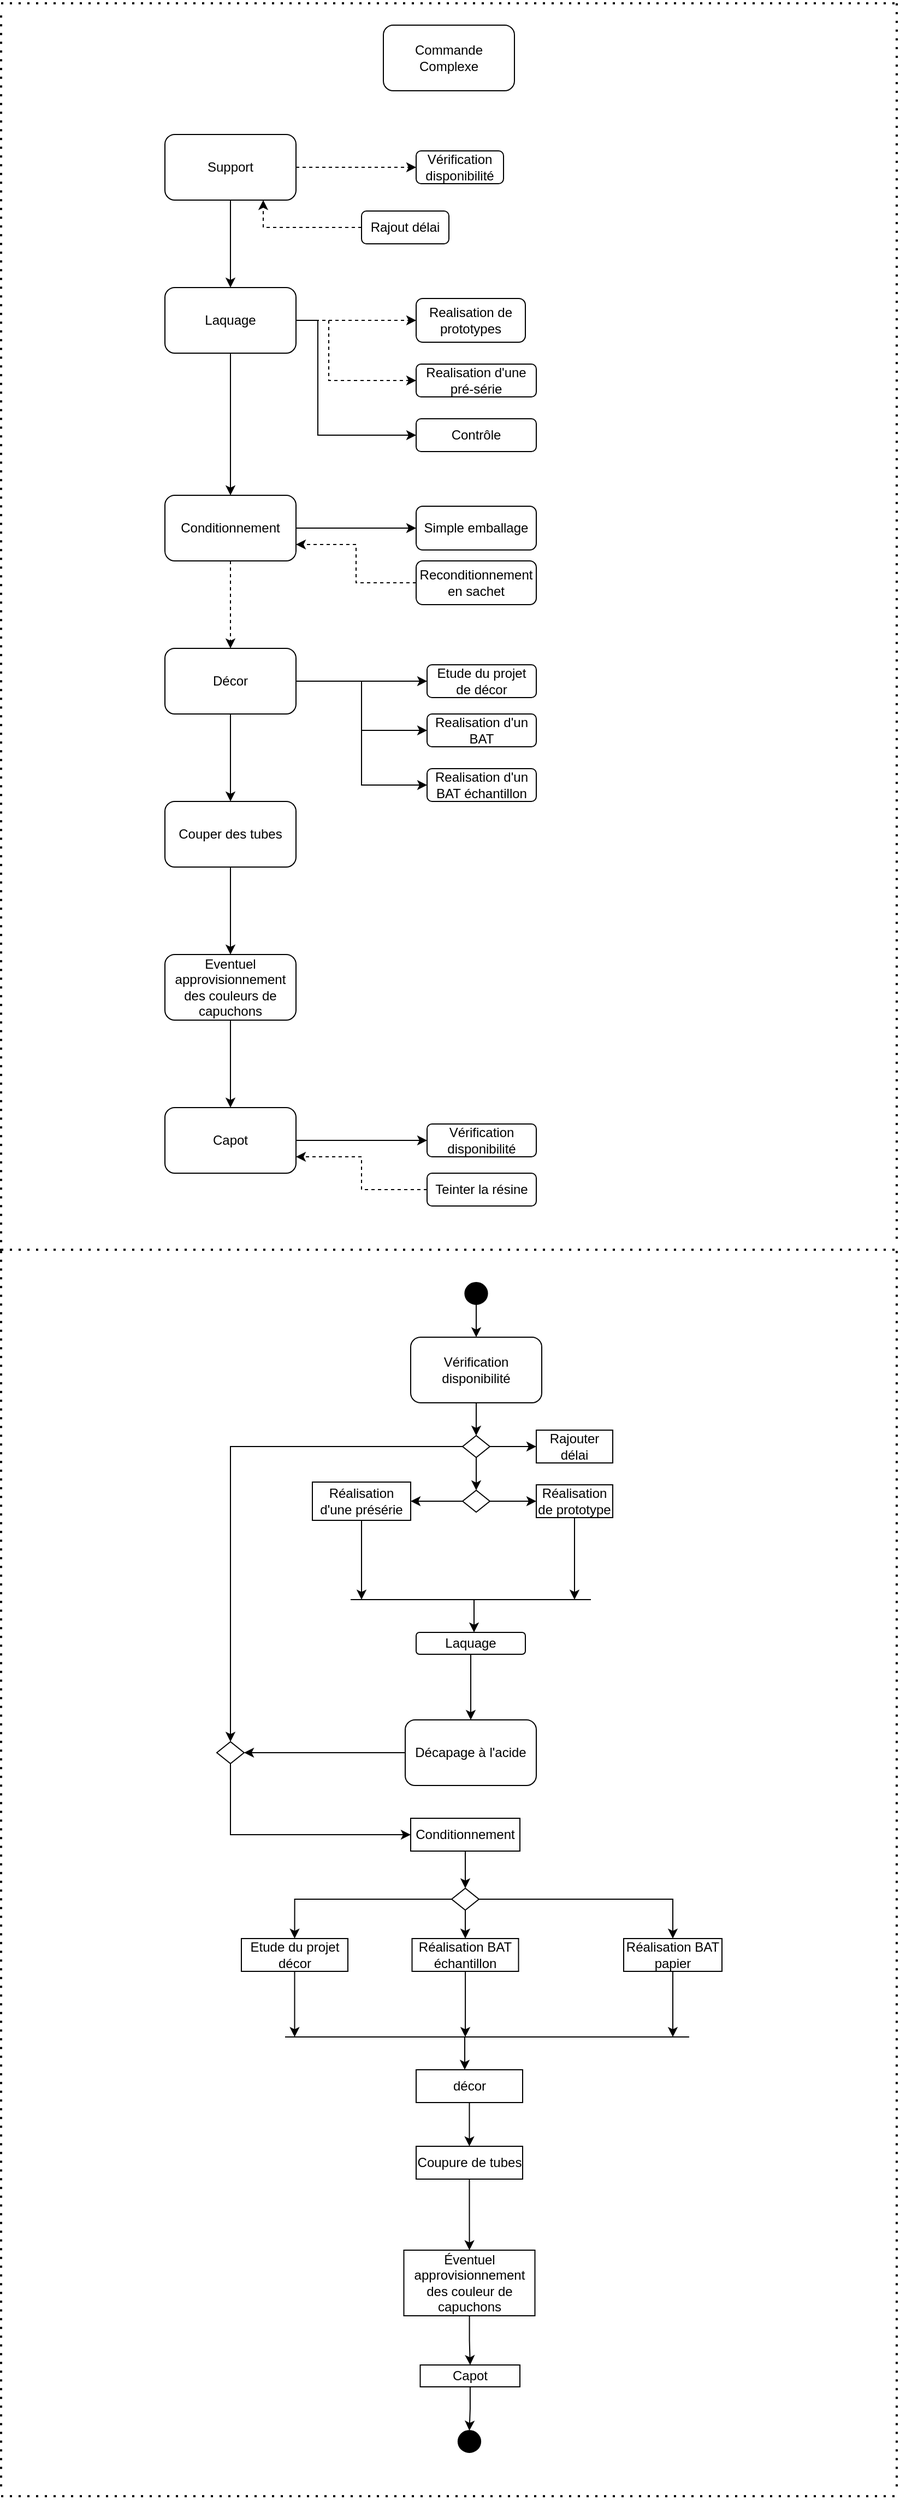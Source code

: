 <mxfile version="15.7.0" type="github">
  <diagram id="se_EdWjztJK8_XPempFn" name="Page-1">
    <mxGraphModel dx="3258" dy="971" grid="1" gridSize="10" guides="1" tooltips="1" connect="1" arrows="1" fold="1" page="1" pageScale="1" pageWidth="827" pageHeight="1169" math="0" shadow="0">
      <root>
        <mxCell id="0" />
        <mxCell id="1" parent="0" />
        <mxCell id="S7vpxCLJ1-0W_zbgZVxM-2" value="Commande Complexe" style="rounded=1;whiteSpace=wrap;html=1;" vertex="1" parent="1">
          <mxGeometry x="330" y="40" width="120" height="60" as="geometry" />
        </mxCell>
        <mxCell id="S7vpxCLJ1-0W_zbgZVxM-5" value="" style="edgeStyle=orthogonalEdgeStyle;rounded=0;orthogonalLoop=1;jettySize=auto;html=1;dashed=1;" edge="1" parent="1" source="S7vpxCLJ1-0W_zbgZVxM-3" target="S7vpxCLJ1-0W_zbgZVxM-4">
          <mxGeometry relative="1" as="geometry" />
        </mxCell>
        <mxCell id="S7vpxCLJ1-0W_zbgZVxM-7" value="" style="edgeStyle=orthogonalEdgeStyle;rounded=0;orthogonalLoop=1;jettySize=auto;html=1;" edge="1" parent="1" source="S7vpxCLJ1-0W_zbgZVxM-3" target="S7vpxCLJ1-0W_zbgZVxM-6">
          <mxGeometry relative="1" as="geometry" />
        </mxCell>
        <mxCell id="S7vpxCLJ1-0W_zbgZVxM-3" value="Support" style="rounded=1;whiteSpace=wrap;html=1;" vertex="1" parent="1">
          <mxGeometry x="130" y="140" width="120" height="60" as="geometry" />
        </mxCell>
        <mxCell id="S7vpxCLJ1-0W_zbgZVxM-4" value="Vérification disponibilité" style="whiteSpace=wrap;html=1;rounded=1;" vertex="1" parent="1">
          <mxGeometry x="360" y="155" width="80" height="30" as="geometry" />
        </mxCell>
        <mxCell id="S7vpxCLJ1-0W_zbgZVxM-9" value="" style="edgeStyle=orthogonalEdgeStyle;rounded=0;orthogonalLoop=1;jettySize=auto;html=1;" edge="1" parent="1" source="S7vpxCLJ1-0W_zbgZVxM-6" target="S7vpxCLJ1-0W_zbgZVxM-8">
          <mxGeometry relative="1" as="geometry" />
        </mxCell>
        <mxCell id="S7vpxCLJ1-0W_zbgZVxM-11" value="" style="edgeStyle=orthogonalEdgeStyle;rounded=0;orthogonalLoop=1;jettySize=auto;html=1;dashed=1;" edge="1" parent="1" source="S7vpxCLJ1-0W_zbgZVxM-6" target="S7vpxCLJ1-0W_zbgZVxM-10">
          <mxGeometry relative="1" as="geometry" />
        </mxCell>
        <mxCell id="S7vpxCLJ1-0W_zbgZVxM-15" style="edgeStyle=orthogonalEdgeStyle;rounded=0;orthogonalLoop=1;jettySize=auto;html=1;exitX=1;exitY=0.5;exitDx=0;exitDy=0;entryX=0;entryY=0.5;entryDx=0;entryDy=0;dashed=1;" edge="1" parent="1" source="S7vpxCLJ1-0W_zbgZVxM-6" target="S7vpxCLJ1-0W_zbgZVxM-12">
          <mxGeometry relative="1" as="geometry">
            <Array as="points">
              <mxPoint x="280" y="310" />
              <mxPoint x="280" y="365" />
            </Array>
          </mxGeometry>
        </mxCell>
        <mxCell id="S7vpxCLJ1-0W_zbgZVxM-17" style="edgeStyle=orthogonalEdgeStyle;rounded=0;orthogonalLoop=1;jettySize=auto;html=1;entryX=0;entryY=0.5;entryDx=0;entryDy=0;" edge="1" parent="1" source="S7vpxCLJ1-0W_zbgZVxM-6" target="S7vpxCLJ1-0W_zbgZVxM-16">
          <mxGeometry relative="1" as="geometry">
            <Array as="points">
              <mxPoint x="270" y="310" />
              <mxPoint x="270" y="415" />
            </Array>
          </mxGeometry>
        </mxCell>
        <mxCell id="S7vpxCLJ1-0W_zbgZVxM-6" value="Laquage" style="whiteSpace=wrap;html=1;rounded=1;" vertex="1" parent="1">
          <mxGeometry x="130" y="280" width="120" height="60" as="geometry" />
        </mxCell>
        <mxCell id="S7vpxCLJ1-0W_zbgZVxM-21" value="" style="edgeStyle=orthogonalEdgeStyle;rounded=0;orthogonalLoop=1;jettySize=auto;html=1;" edge="1" parent="1" source="S7vpxCLJ1-0W_zbgZVxM-8" target="S7vpxCLJ1-0W_zbgZVxM-20">
          <mxGeometry relative="1" as="geometry" />
        </mxCell>
        <mxCell id="S7vpxCLJ1-0W_zbgZVxM-26" value="" style="edgeStyle=orthogonalEdgeStyle;rounded=0;orthogonalLoop=1;jettySize=auto;html=1;dashed=1;" edge="1" parent="1" source="S7vpxCLJ1-0W_zbgZVxM-8" target="S7vpxCLJ1-0W_zbgZVxM-25">
          <mxGeometry relative="1" as="geometry" />
        </mxCell>
        <mxCell id="S7vpxCLJ1-0W_zbgZVxM-8" value="Conditionnement" style="whiteSpace=wrap;html=1;rounded=1;" vertex="1" parent="1">
          <mxGeometry x="130" y="470" width="120" height="60" as="geometry" />
        </mxCell>
        <mxCell id="S7vpxCLJ1-0W_zbgZVxM-10" value="Realisation de prototypes" style="whiteSpace=wrap;html=1;rounded=1;" vertex="1" parent="1">
          <mxGeometry x="360" y="290" width="100" height="40" as="geometry" />
        </mxCell>
        <mxCell id="S7vpxCLJ1-0W_zbgZVxM-12" value="Realisation d&#39;une pré-série" style="whiteSpace=wrap;html=1;rounded=1;" vertex="1" parent="1">
          <mxGeometry x="360" y="350" width="110" height="30" as="geometry" />
        </mxCell>
        <mxCell id="S7vpxCLJ1-0W_zbgZVxM-16" value="Contrôle" style="whiteSpace=wrap;html=1;rounded=1;" vertex="1" parent="1">
          <mxGeometry x="360" y="400" width="110" height="30" as="geometry" />
        </mxCell>
        <mxCell id="S7vpxCLJ1-0W_zbgZVxM-19" style="edgeStyle=orthogonalEdgeStyle;rounded=0;orthogonalLoop=1;jettySize=auto;html=1;entryX=0.75;entryY=1;entryDx=0;entryDy=0;dashed=1;" edge="1" parent="1" source="S7vpxCLJ1-0W_zbgZVxM-18" target="S7vpxCLJ1-0W_zbgZVxM-3">
          <mxGeometry relative="1" as="geometry" />
        </mxCell>
        <mxCell id="S7vpxCLJ1-0W_zbgZVxM-18" value="Rajout délai" style="whiteSpace=wrap;html=1;rounded=1;" vertex="1" parent="1">
          <mxGeometry x="310" y="210" width="80" height="30" as="geometry" />
        </mxCell>
        <mxCell id="S7vpxCLJ1-0W_zbgZVxM-20" value="Simple emballage" style="whiteSpace=wrap;html=1;rounded=1;" vertex="1" parent="1">
          <mxGeometry x="360" y="480" width="110" height="40" as="geometry" />
        </mxCell>
        <mxCell id="S7vpxCLJ1-0W_zbgZVxM-24" style="edgeStyle=orthogonalEdgeStyle;rounded=0;orthogonalLoop=1;jettySize=auto;html=1;entryX=1;entryY=0.75;entryDx=0;entryDy=0;dashed=1;" edge="1" parent="1" source="S7vpxCLJ1-0W_zbgZVxM-23" target="S7vpxCLJ1-0W_zbgZVxM-8">
          <mxGeometry relative="1" as="geometry" />
        </mxCell>
        <mxCell id="S7vpxCLJ1-0W_zbgZVxM-23" value="Reconditionnement en sachet" style="whiteSpace=wrap;html=1;rounded=1;" vertex="1" parent="1">
          <mxGeometry x="360" y="530" width="110" height="40" as="geometry" />
        </mxCell>
        <mxCell id="S7vpxCLJ1-0W_zbgZVxM-28" value="" style="edgeStyle=orthogonalEdgeStyle;rounded=0;orthogonalLoop=1;jettySize=auto;html=1;" edge="1" parent="1" source="S7vpxCLJ1-0W_zbgZVxM-25" target="S7vpxCLJ1-0W_zbgZVxM-27">
          <mxGeometry relative="1" as="geometry" />
        </mxCell>
        <mxCell id="S7vpxCLJ1-0W_zbgZVxM-31" style="edgeStyle=orthogonalEdgeStyle;rounded=0;orthogonalLoop=1;jettySize=auto;html=1;entryX=0;entryY=0.5;entryDx=0;entryDy=0;" edge="1" parent="1" source="S7vpxCLJ1-0W_zbgZVxM-25" target="S7vpxCLJ1-0W_zbgZVxM-29">
          <mxGeometry relative="1" as="geometry" />
        </mxCell>
        <mxCell id="S7vpxCLJ1-0W_zbgZVxM-32" style="edgeStyle=orthogonalEdgeStyle;rounded=0;orthogonalLoop=1;jettySize=auto;html=1;entryX=0;entryY=0.5;entryDx=0;entryDy=0;" edge="1" parent="1" source="S7vpxCLJ1-0W_zbgZVxM-25" target="S7vpxCLJ1-0W_zbgZVxM-30">
          <mxGeometry relative="1" as="geometry" />
        </mxCell>
        <mxCell id="S7vpxCLJ1-0W_zbgZVxM-34" value="" style="edgeStyle=orthogonalEdgeStyle;rounded=0;orthogonalLoop=1;jettySize=auto;html=1;" edge="1" parent="1" source="S7vpxCLJ1-0W_zbgZVxM-25" target="S7vpxCLJ1-0W_zbgZVxM-33">
          <mxGeometry relative="1" as="geometry" />
        </mxCell>
        <mxCell id="S7vpxCLJ1-0W_zbgZVxM-25" value="Décor" style="whiteSpace=wrap;html=1;rounded=1;" vertex="1" parent="1">
          <mxGeometry x="130" y="610" width="120" height="60" as="geometry" />
        </mxCell>
        <mxCell id="S7vpxCLJ1-0W_zbgZVxM-27" value="Etude du projet de décor" style="whiteSpace=wrap;html=1;rounded=1;" vertex="1" parent="1">
          <mxGeometry x="370" y="625" width="100" height="30" as="geometry" />
        </mxCell>
        <mxCell id="S7vpxCLJ1-0W_zbgZVxM-29" value="Realisation d&#39;un BAT" style="whiteSpace=wrap;html=1;rounded=1;" vertex="1" parent="1">
          <mxGeometry x="370" y="670" width="100" height="30" as="geometry" />
        </mxCell>
        <mxCell id="S7vpxCLJ1-0W_zbgZVxM-30" value="Realisation d&#39;un BAT échantillon" style="whiteSpace=wrap;html=1;rounded=1;" vertex="1" parent="1">
          <mxGeometry x="370" y="720" width="100" height="30" as="geometry" />
        </mxCell>
        <mxCell id="S7vpxCLJ1-0W_zbgZVxM-36" value="" style="edgeStyle=orthogonalEdgeStyle;rounded=0;orthogonalLoop=1;jettySize=auto;html=1;" edge="1" parent="1" source="S7vpxCLJ1-0W_zbgZVxM-33" target="S7vpxCLJ1-0W_zbgZVxM-35">
          <mxGeometry relative="1" as="geometry" />
        </mxCell>
        <mxCell id="S7vpxCLJ1-0W_zbgZVxM-33" value="Couper des tubes" style="whiteSpace=wrap;html=1;rounded=1;" vertex="1" parent="1">
          <mxGeometry x="130" y="750" width="120" height="60" as="geometry" />
        </mxCell>
        <mxCell id="S7vpxCLJ1-0W_zbgZVxM-38" value="" style="edgeStyle=orthogonalEdgeStyle;rounded=0;orthogonalLoop=1;jettySize=auto;html=1;" edge="1" parent="1" source="S7vpxCLJ1-0W_zbgZVxM-35" target="S7vpxCLJ1-0W_zbgZVxM-37">
          <mxGeometry relative="1" as="geometry" />
        </mxCell>
        <mxCell id="S7vpxCLJ1-0W_zbgZVxM-35" value="Eventuel approvisionnement des couleurs de capuchons" style="whiteSpace=wrap;html=1;rounded=1;" vertex="1" parent="1">
          <mxGeometry x="130" y="890" width="120" height="60" as="geometry" />
        </mxCell>
        <mxCell id="S7vpxCLJ1-0W_zbgZVxM-40" value="" style="edgeStyle=orthogonalEdgeStyle;rounded=0;orthogonalLoop=1;jettySize=auto;html=1;" edge="1" parent="1" source="S7vpxCLJ1-0W_zbgZVxM-37" target="S7vpxCLJ1-0W_zbgZVxM-39">
          <mxGeometry relative="1" as="geometry" />
        </mxCell>
        <mxCell id="S7vpxCLJ1-0W_zbgZVxM-37" value="Capot" style="whiteSpace=wrap;html=1;rounded=1;" vertex="1" parent="1">
          <mxGeometry x="130" y="1030" width="120" height="60" as="geometry" />
        </mxCell>
        <mxCell id="S7vpxCLJ1-0W_zbgZVxM-39" value="Vérification disponibilité" style="whiteSpace=wrap;html=1;rounded=1;" vertex="1" parent="1">
          <mxGeometry x="370" y="1045" width="100" height="30" as="geometry" />
        </mxCell>
        <mxCell id="S7vpxCLJ1-0W_zbgZVxM-42" style="edgeStyle=orthogonalEdgeStyle;rounded=0;orthogonalLoop=1;jettySize=auto;html=1;entryX=1;entryY=0.75;entryDx=0;entryDy=0;dashed=1;" edge="1" parent="1" source="S7vpxCLJ1-0W_zbgZVxM-41" target="S7vpxCLJ1-0W_zbgZVxM-37">
          <mxGeometry relative="1" as="geometry" />
        </mxCell>
        <mxCell id="S7vpxCLJ1-0W_zbgZVxM-41" value="Teinter la résine" style="whiteSpace=wrap;html=1;rounded=1;" vertex="1" parent="1">
          <mxGeometry x="370" y="1090" width="100" height="30" as="geometry" />
        </mxCell>
        <mxCell id="S7vpxCLJ1-0W_zbgZVxM-45" value="" style="edgeStyle=orthogonalEdgeStyle;rounded=0;orthogonalLoop=1;jettySize=auto;html=1;" edge="1" parent="1" source="S7vpxCLJ1-0W_zbgZVxM-43" target="S7vpxCLJ1-0W_zbgZVxM-44">
          <mxGeometry relative="1" as="geometry" />
        </mxCell>
        <mxCell id="S7vpxCLJ1-0W_zbgZVxM-43" value="Vérification disponibilité" style="rounded=1;whiteSpace=wrap;html=1;" vertex="1" parent="1">
          <mxGeometry x="355" y="1240" width="120" height="60" as="geometry" />
        </mxCell>
        <mxCell id="S7vpxCLJ1-0W_zbgZVxM-47" value="" style="edgeStyle=orthogonalEdgeStyle;rounded=0;orthogonalLoop=1;jettySize=auto;html=1;" edge="1" parent="1" source="S7vpxCLJ1-0W_zbgZVxM-44" target="S7vpxCLJ1-0W_zbgZVxM-46">
          <mxGeometry relative="1" as="geometry" />
        </mxCell>
        <mxCell id="S7vpxCLJ1-0W_zbgZVxM-50" value="" style="edgeStyle=orthogonalEdgeStyle;rounded=0;orthogonalLoop=1;jettySize=auto;html=1;" edge="1" parent="1" source="S7vpxCLJ1-0W_zbgZVxM-44" target="S7vpxCLJ1-0W_zbgZVxM-48">
          <mxGeometry relative="1" as="geometry" />
        </mxCell>
        <mxCell id="S7vpxCLJ1-0W_zbgZVxM-65" style="edgeStyle=orthogonalEdgeStyle;rounded=0;orthogonalLoop=1;jettySize=auto;html=1;entryX=0.5;entryY=0;entryDx=0;entryDy=0;" edge="1" parent="1" source="S7vpxCLJ1-0W_zbgZVxM-44" target="S7vpxCLJ1-0W_zbgZVxM-62">
          <mxGeometry relative="1" as="geometry" />
        </mxCell>
        <mxCell id="S7vpxCLJ1-0W_zbgZVxM-44" value="" style="rhombus;whiteSpace=wrap;html=1;rounded=1;arcSize=0;" vertex="1" parent="1">
          <mxGeometry x="402.5" y="1330" width="25" height="20" as="geometry" />
        </mxCell>
        <mxCell id="S7vpxCLJ1-0W_zbgZVxM-46" value="Rajouter délai" style="whiteSpace=wrap;html=1;rounded=1;arcSize=0;" vertex="1" parent="1">
          <mxGeometry x="470" y="1325" width="70" height="30" as="geometry" />
        </mxCell>
        <mxCell id="S7vpxCLJ1-0W_zbgZVxM-52" value="" style="edgeStyle=orthogonalEdgeStyle;rounded=0;orthogonalLoop=1;jettySize=auto;html=1;" edge="1" parent="1" source="S7vpxCLJ1-0W_zbgZVxM-48" target="S7vpxCLJ1-0W_zbgZVxM-51">
          <mxGeometry relative="1" as="geometry" />
        </mxCell>
        <mxCell id="S7vpxCLJ1-0W_zbgZVxM-54" value="" style="edgeStyle=orthogonalEdgeStyle;rounded=0;orthogonalLoop=1;jettySize=auto;html=1;" edge="1" parent="1" source="S7vpxCLJ1-0W_zbgZVxM-48" target="S7vpxCLJ1-0W_zbgZVxM-53">
          <mxGeometry relative="1" as="geometry" />
        </mxCell>
        <mxCell id="S7vpxCLJ1-0W_zbgZVxM-48" value="" style="rhombus;whiteSpace=wrap;html=1;rounded=1;arcSize=0;" vertex="1" parent="1">
          <mxGeometry x="402.5" y="1380" width="25" height="20" as="geometry" />
        </mxCell>
        <mxCell id="S7vpxCLJ1-0W_zbgZVxM-56" style="edgeStyle=orthogonalEdgeStyle;rounded=0;orthogonalLoop=1;jettySize=auto;html=1;" edge="1" parent="1" source="S7vpxCLJ1-0W_zbgZVxM-51">
          <mxGeometry relative="1" as="geometry">
            <mxPoint x="505" y="1480" as="targetPoint" />
          </mxGeometry>
        </mxCell>
        <mxCell id="S7vpxCLJ1-0W_zbgZVxM-51" value="Réalisation de prototype" style="whiteSpace=wrap;html=1;rounded=1;arcSize=0;" vertex="1" parent="1">
          <mxGeometry x="470" y="1375" width="70" height="30" as="geometry" />
        </mxCell>
        <mxCell id="S7vpxCLJ1-0W_zbgZVxM-57" style="edgeStyle=orthogonalEdgeStyle;rounded=0;orthogonalLoop=1;jettySize=auto;html=1;" edge="1" parent="1" source="S7vpxCLJ1-0W_zbgZVxM-53">
          <mxGeometry relative="1" as="geometry">
            <mxPoint x="310" y="1480" as="targetPoint" />
          </mxGeometry>
        </mxCell>
        <mxCell id="S7vpxCLJ1-0W_zbgZVxM-53" value="Réalisation d&#39;une présérie" style="whiteSpace=wrap;html=1;rounded=1;arcSize=0;" vertex="1" parent="1">
          <mxGeometry x="265" y="1372.5" width="90" height="35" as="geometry" />
        </mxCell>
        <mxCell id="S7vpxCLJ1-0W_zbgZVxM-55" value="" style="endArrow=none;html=1;rounded=0;" edge="1" parent="1">
          <mxGeometry width="50" height="50" relative="1" as="geometry">
            <mxPoint x="300" y="1480" as="sourcePoint" />
            <mxPoint x="520" y="1480" as="targetPoint" />
          </mxGeometry>
        </mxCell>
        <mxCell id="S7vpxCLJ1-0W_zbgZVxM-58" value="" style="endArrow=classic;html=1;rounded=0;" edge="1" parent="1">
          <mxGeometry width="50" height="50" relative="1" as="geometry">
            <mxPoint x="413" y="1480" as="sourcePoint" />
            <mxPoint x="413" y="1510" as="targetPoint" />
          </mxGeometry>
        </mxCell>
        <mxCell id="S7vpxCLJ1-0W_zbgZVxM-61" value="" style="edgeStyle=orthogonalEdgeStyle;rounded=0;orthogonalLoop=1;jettySize=auto;html=1;" edge="1" parent="1" source="S7vpxCLJ1-0W_zbgZVxM-59" target="S7vpxCLJ1-0W_zbgZVxM-60">
          <mxGeometry relative="1" as="geometry" />
        </mxCell>
        <mxCell id="S7vpxCLJ1-0W_zbgZVxM-59" value="Laquage" style="rounded=1;whiteSpace=wrap;html=1;" vertex="1" parent="1">
          <mxGeometry x="360" y="1510" width="100" height="20" as="geometry" />
        </mxCell>
        <mxCell id="S7vpxCLJ1-0W_zbgZVxM-63" style="edgeStyle=orthogonalEdgeStyle;rounded=0;orthogonalLoop=1;jettySize=auto;html=1;entryX=1;entryY=0.5;entryDx=0;entryDy=0;" edge="1" parent="1" source="S7vpxCLJ1-0W_zbgZVxM-60" target="S7vpxCLJ1-0W_zbgZVxM-62">
          <mxGeometry relative="1" as="geometry" />
        </mxCell>
        <mxCell id="S7vpxCLJ1-0W_zbgZVxM-60" value="Décapage à l&#39;acide" style="whiteSpace=wrap;html=1;rounded=1;" vertex="1" parent="1">
          <mxGeometry x="350" y="1590" width="120" height="60" as="geometry" />
        </mxCell>
        <mxCell id="S7vpxCLJ1-0W_zbgZVxM-68" value="" style="edgeStyle=orthogonalEdgeStyle;rounded=0;orthogonalLoop=1;jettySize=auto;html=1;entryX=0;entryY=0.5;entryDx=0;entryDy=0;" edge="1" parent="1" source="S7vpxCLJ1-0W_zbgZVxM-62" target="S7vpxCLJ1-0W_zbgZVxM-67">
          <mxGeometry relative="1" as="geometry">
            <Array as="points">
              <mxPoint x="190" y="1695" />
            </Array>
          </mxGeometry>
        </mxCell>
        <mxCell id="S7vpxCLJ1-0W_zbgZVxM-62" value="" style="rhombus;whiteSpace=wrap;html=1;rounded=1;arcSize=0;" vertex="1" parent="1">
          <mxGeometry x="177.5" y="1610" width="25" height="20" as="geometry" />
        </mxCell>
        <mxCell id="S7vpxCLJ1-0W_zbgZVxM-77" style="edgeStyle=orthogonalEdgeStyle;rounded=0;orthogonalLoop=1;jettySize=auto;html=1;entryX=0.5;entryY=0;entryDx=0;entryDy=0;" edge="1" parent="1" source="S7vpxCLJ1-0W_zbgZVxM-67" target="S7vpxCLJ1-0W_zbgZVxM-71">
          <mxGeometry relative="1" as="geometry" />
        </mxCell>
        <mxCell id="S7vpxCLJ1-0W_zbgZVxM-67" value="Conditionnement" style="whiteSpace=wrap;html=1;rounded=1;arcSize=0;" vertex="1" parent="1">
          <mxGeometry x="355" y="1680" width="100" height="30" as="geometry" />
        </mxCell>
        <mxCell id="S7vpxCLJ1-0W_zbgZVxM-80" value="" style="edgeStyle=orthogonalEdgeStyle;rounded=0;orthogonalLoop=1;jettySize=auto;html=1;" edge="1" parent="1" source="S7vpxCLJ1-0W_zbgZVxM-71" target="S7vpxCLJ1-0W_zbgZVxM-79">
          <mxGeometry relative="1" as="geometry" />
        </mxCell>
        <mxCell id="S7vpxCLJ1-0W_zbgZVxM-82" value="" style="edgeStyle=orthogonalEdgeStyle;rounded=0;orthogonalLoop=1;jettySize=auto;html=1;" edge="1" parent="1" source="S7vpxCLJ1-0W_zbgZVxM-71" target="S7vpxCLJ1-0W_zbgZVxM-81">
          <mxGeometry relative="1" as="geometry" />
        </mxCell>
        <mxCell id="S7vpxCLJ1-0W_zbgZVxM-84" style="edgeStyle=orthogonalEdgeStyle;rounded=0;orthogonalLoop=1;jettySize=auto;html=1;entryX=0.5;entryY=0;entryDx=0;entryDy=0;" edge="1" parent="1" source="S7vpxCLJ1-0W_zbgZVxM-71" target="S7vpxCLJ1-0W_zbgZVxM-83">
          <mxGeometry relative="1" as="geometry" />
        </mxCell>
        <mxCell id="S7vpxCLJ1-0W_zbgZVxM-71" value="" style="rhombus;whiteSpace=wrap;html=1;rounded=1;arcSize=0;" vertex="1" parent="1">
          <mxGeometry x="392.5" y="1744" width="25" height="20" as="geometry" />
        </mxCell>
        <mxCell id="S7vpxCLJ1-0W_zbgZVxM-87" style="edgeStyle=orthogonalEdgeStyle;rounded=0;orthogonalLoop=1;jettySize=auto;html=1;" edge="1" parent="1" source="S7vpxCLJ1-0W_zbgZVxM-79">
          <mxGeometry relative="1" as="geometry">
            <mxPoint x="405" y="1880" as="targetPoint" />
          </mxGeometry>
        </mxCell>
        <mxCell id="S7vpxCLJ1-0W_zbgZVxM-79" value="Réalisation BAT échantillon" style="whiteSpace=wrap;html=1;rounded=1;arcSize=0;" vertex="1" parent="1">
          <mxGeometry x="356.25" y="1790" width="97.5" height="30" as="geometry" />
        </mxCell>
        <mxCell id="S7vpxCLJ1-0W_zbgZVxM-88" style="edgeStyle=orthogonalEdgeStyle;rounded=0;orthogonalLoop=1;jettySize=auto;html=1;" edge="1" parent="1" source="S7vpxCLJ1-0W_zbgZVxM-81">
          <mxGeometry relative="1" as="geometry">
            <mxPoint x="595" y="1880" as="targetPoint" />
          </mxGeometry>
        </mxCell>
        <mxCell id="S7vpxCLJ1-0W_zbgZVxM-81" value="Réalisation BAT papier" style="whiteSpace=wrap;html=1;rounded=1;arcSize=0;" vertex="1" parent="1">
          <mxGeometry x="550" y="1790" width="90" height="30" as="geometry" />
        </mxCell>
        <mxCell id="S7vpxCLJ1-0W_zbgZVxM-86" style="edgeStyle=orthogonalEdgeStyle;rounded=0;orthogonalLoop=1;jettySize=auto;html=1;" edge="1" parent="1" source="S7vpxCLJ1-0W_zbgZVxM-83">
          <mxGeometry relative="1" as="geometry">
            <mxPoint x="248.75" y="1880" as="targetPoint" />
          </mxGeometry>
        </mxCell>
        <mxCell id="S7vpxCLJ1-0W_zbgZVxM-83" value="Etude du projet décor" style="whiteSpace=wrap;html=1;rounded=1;arcSize=0;" vertex="1" parent="1">
          <mxGeometry x="200" y="1790" width="97.5" height="30" as="geometry" />
        </mxCell>
        <mxCell id="S7vpxCLJ1-0W_zbgZVxM-85" value="" style="endArrow=none;html=1;rounded=0;" edge="1" parent="1">
          <mxGeometry width="50" height="50" relative="1" as="geometry">
            <mxPoint x="240" y="1880" as="sourcePoint" />
            <mxPoint x="610" y="1880" as="targetPoint" />
          </mxGeometry>
        </mxCell>
        <mxCell id="S7vpxCLJ1-0W_zbgZVxM-89" value="" style="endArrow=classic;html=1;rounded=0;" edge="1" parent="1">
          <mxGeometry width="50" height="50" relative="1" as="geometry">
            <mxPoint x="404.5" y="1880" as="sourcePoint" />
            <mxPoint x="404.5" y="1910" as="targetPoint" />
          </mxGeometry>
        </mxCell>
        <mxCell id="S7vpxCLJ1-0W_zbgZVxM-92" value="" style="edgeStyle=orthogonalEdgeStyle;rounded=0;orthogonalLoop=1;jettySize=auto;html=1;" edge="1" parent="1" source="S7vpxCLJ1-0W_zbgZVxM-90" target="S7vpxCLJ1-0W_zbgZVxM-91">
          <mxGeometry relative="1" as="geometry" />
        </mxCell>
        <mxCell id="S7vpxCLJ1-0W_zbgZVxM-90" value="décor" style="whiteSpace=wrap;html=1;rounded=1;arcSize=0;" vertex="1" parent="1">
          <mxGeometry x="360" y="1910" width="97.5" height="30" as="geometry" />
        </mxCell>
        <mxCell id="S7vpxCLJ1-0W_zbgZVxM-94" value="" style="edgeStyle=orthogonalEdgeStyle;rounded=0;orthogonalLoop=1;jettySize=auto;html=1;" edge="1" parent="1" source="S7vpxCLJ1-0W_zbgZVxM-91" target="S7vpxCLJ1-0W_zbgZVxM-93">
          <mxGeometry relative="1" as="geometry" />
        </mxCell>
        <mxCell id="S7vpxCLJ1-0W_zbgZVxM-91" value="Coupure de tubes" style="whiteSpace=wrap;html=1;rounded=1;arcSize=0;" vertex="1" parent="1">
          <mxGeometry x="360" y="1980" width="97.5" height="30" as="geometry" />
        </mxCell>
        <mxCell id="S7vpxCLJ1-0W_zbgZVxM-96" value="" style="edgeStyle=orthogonalEdgeStyle;rounded=0;orthogonalLoop=1;jettySize=auto;html=1;" edge="1" parent="1" source="S7vpxCLJ1-0W_zbgZVxM-93" target="S7vpxCLJ1-0W_zbgZVxM-95">
          <mxGeometry relative="1" as="geometry" />
        </mxCell>
        <mxCell id="S7vpxCLJ1-0W_zbgZVxM-93" value="Éventuel approvisionnement des couleur de capuchons" style="whiteSpace=wrap;html=1;rounded=1;arcSize=0;" vertex="1" parent="1">
          <mxGeometry x="348.75" y="2075" width="120" height="60" as="geometry" />
        </mxCell>
        <mxCell id="S7vpxCLJ1-0W_zbgZVxM-98" value="" style="edgeStyle=orthogonalEdgeStyle;rounded=0;orthogonalLoop=1;jettySize=auto;html=1;" edge="1" parent="1" source="S7vpxCLJ1-0W_zbgZVxM-95" target="S7vpxCLJ1-0W_zbgZVxM-97">
          <mxGeometry relative="1" as="geometry" />
        </mxCell>
        <mxCell id="S7vpxCLJ1-0W_zbgZVxM-95" value="Capot" style="whiteSpace=wrap;html=1;rounded=1;arcSize=0;" vertex="1" parent="1">
          <mxGeometry x="363.75" y="2180" width="91.25" height="20" as="geometry" />
        </mxCell>
        <mxCell id="S7vpxCLJ1-0W_zbgZVxM-97" value="" style="ellipse;whiteSpace=wrap;html=1;rounded=1;arcSize=0;fillColor=#000000;" vertex="1" parent="1">
          <mxGeometry x="398.43" y="2240" width="20.63" height="20" as="geometry" />
        </mxCell>
        <mxCell id="S7vpxCLJ1-0W_zbgZVxM-100" value="" style="edgeStyle=orthogonalEdgeStyle;rounded=0;orthogonalLoop=1;jettySize=auto;html=1;" edge="1" parent="1" source="S7vpxCLJ1-0W_zbgZVxM-99" target="S7vpxCLJ1-0W_zbgZVxM-43">
          <mxGeometry relative="1" as="geometry" />
        </mxCell>
        <mxCell id="S7vpxCLJ1-0W_zbgZVxM-99" value="" style="ellipse;whiteSpace=wrap;html=1;rounded=1;arcSize=0;fillColor=#000000;" vertex="1" parent="1">
          <mxGeometry x="404.68" y="1190" width="20.63" height="20" as="geometry" />
        </mxCell>
        <mxCell id="S7vpxCLJ1-0W_zbgZVxM-101" value="" style="endArrow=none;dashed=1;html=1;dashPattern=1 3;strokeWidth=2;rounded=0;" edge="1" parent="1">
          <mxGeometry width="50" height="50" relative="1" as="geometry">
            <mxPoint x="-20" y="20" as="sourcePoint" />
            <mxPoint x="800" y="20" as="targetPoint" />
          </mxGeometry>
        </mxCell>
        <mxCell id="S7vpxCLJ1-0W_zbgZVxM-102" value="" style="endArrow=none;dashed=1;html=1;dashPattern=1 3;strokeWidth=2;rounded=0;" edge="1" parent="1">
          <mxGeometry width="50" height="50" relative="1" as="geometry">
            <mxPoint x="-20" y="1160" as="sourcePoint" />
            <mxPoint x="800.0" y="1160" as="targetPoint" />
          </mxGeometry>
        </mxCell>
        <mxCell id="S7vpxCLJ1-0W_zbgZVxM-103" value="" style="endArrow=none;dashed=1;html=1;dashPattern=1 3;strokeWidth=2;rounded=0;" edge="1" parent="1">
          <mxGeometry width="50" height="50" relative="1" as="geometry">
            <mxPoint x="800" y="1150" as="sourcePoint" />
            <mxPoint x="800" y="18.824" as="targetPoint" />
          </mxGeometry>
        </mxCell>
        <mxCell id="S7vpxCLJ1-0W_zbgZVxM-104" value="" style="endArrow=none;dashed=1;html=1;dashPattern=1 3;strokeWidth=2;rounded=0;" edge="1" parent="1">
          <mxGeometry width="50" height="50" relative="1" as="geometry">
            <mxPoint x="-20" y="1161.18" as="sourcePoint" />
            <mxPoint x="-20" y="30.004" as="targetPoint" />
          </mxGeometry>
        </mxCell>
        <mxCell id="S7vpxCLJ1-0W_zbgZVxM-105" value="" style="endArrow=none;dashed=1;html=1;dashPattern=1 3;strokeWidth=2;rounded=0;" edge="1" parent="1">
          <mxGeometry width="50" height="50" relative="1" as="geometry">
            <mxPoint x="-20" y="2300" as="sourcePoint" />
            <mxPoint x="800.0" y="2300" as="targetPoint" />
          </mxGeometry>
        </mxCell>
        <mxCell id="S7vpxCLJ1-0W_zbgZVxM-106" value="" style="endArrow=none;dashed=1;html=1;dashPattern=1 3;strokeWidth=2;rounded=0;" edge="1" parent="1">
          <mxGeometry width="50" height="50" relative="1" as="geometry">
            <mxPoint x="800" y="2291.18" as="sourcePoint" />
            <mxPoint x="800" y="1160.004" as="targetPoint" />
          </mxGeometry>
        </mxCell>
        <mxCell id="S7vpxCLJ1-0W_zbgZVxM-107" value="" style="endArrow=none;dashed=1;html=1;dashPattern=1 3;strokeWidth=2;rounded=0;" edge="1" parent="1">
          <mxGeometry width="50" height="50" relative="1" as="geometry">
            <mxPoint x="-20.0" y="2291.18" as="sourcePoint" />
            <mxPoint x="-20.0" y="1160.004" as="targetPoint" />
          </mxGeometry>
        </mxCell>
      </root>
    </mxGraphModel>
  </diagram>
</mxfile>
